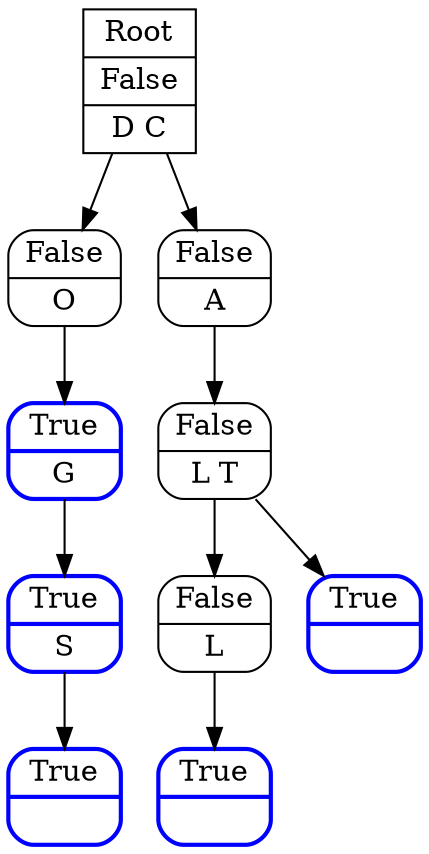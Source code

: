 digraph G {
    
    node [ shape=Mrecord];
  
    Root [ shape=record label="{Root| False | D C}"]
    d [label = "{False | O}"]
    c [label = "{False | A}"]
    o [label = "{True | G}" color = "blue" style = "bold"]
    g [label = "{True | S}" color = "blue" style = "bold"]
    s [label = "{True | }" color = "blue" style = "bold"]
    a [label = "{False | L T}"]
    l [label = "{False | L}" ]
    l2 [label = "{True | }" color = "blue" style = "bold"]
    t [label = "{True | }" color = "blue" style = "bold"]
    
    Root -> d;
    Root -> c;
    
    d -> o;
    o -> g;
    g -> s;
    c -> a ;
    a -> l;
    a -> t;
    l -> l2;

}